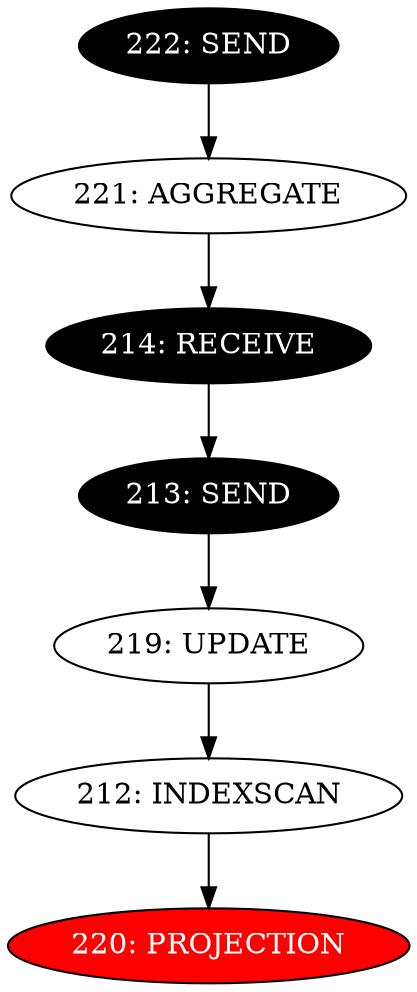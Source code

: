 digraph name {
212 [label="212: INDEXSCAN" ];
212 -> 220;
220 [label="220: PROJECTION" fontcolor="white" style="filled" fillcolor="red"];
219 [label="219: UPDATE" ];
219 -> 212;
213 [label="213: SEND" fontcolor="white" style="filled" fillcolor="black"];
213 -> 219;
214 [label="214: RECEIVE" fontcolor="white" style="filled" fillcolor="black"];
214 -> 213;
221 [label="221: AGGREGATE" ];
221 -> 214;
222 [label="222: SEND" fontcolor="white" style="filled" fillcolor="black"];
222 -> 221;

}

